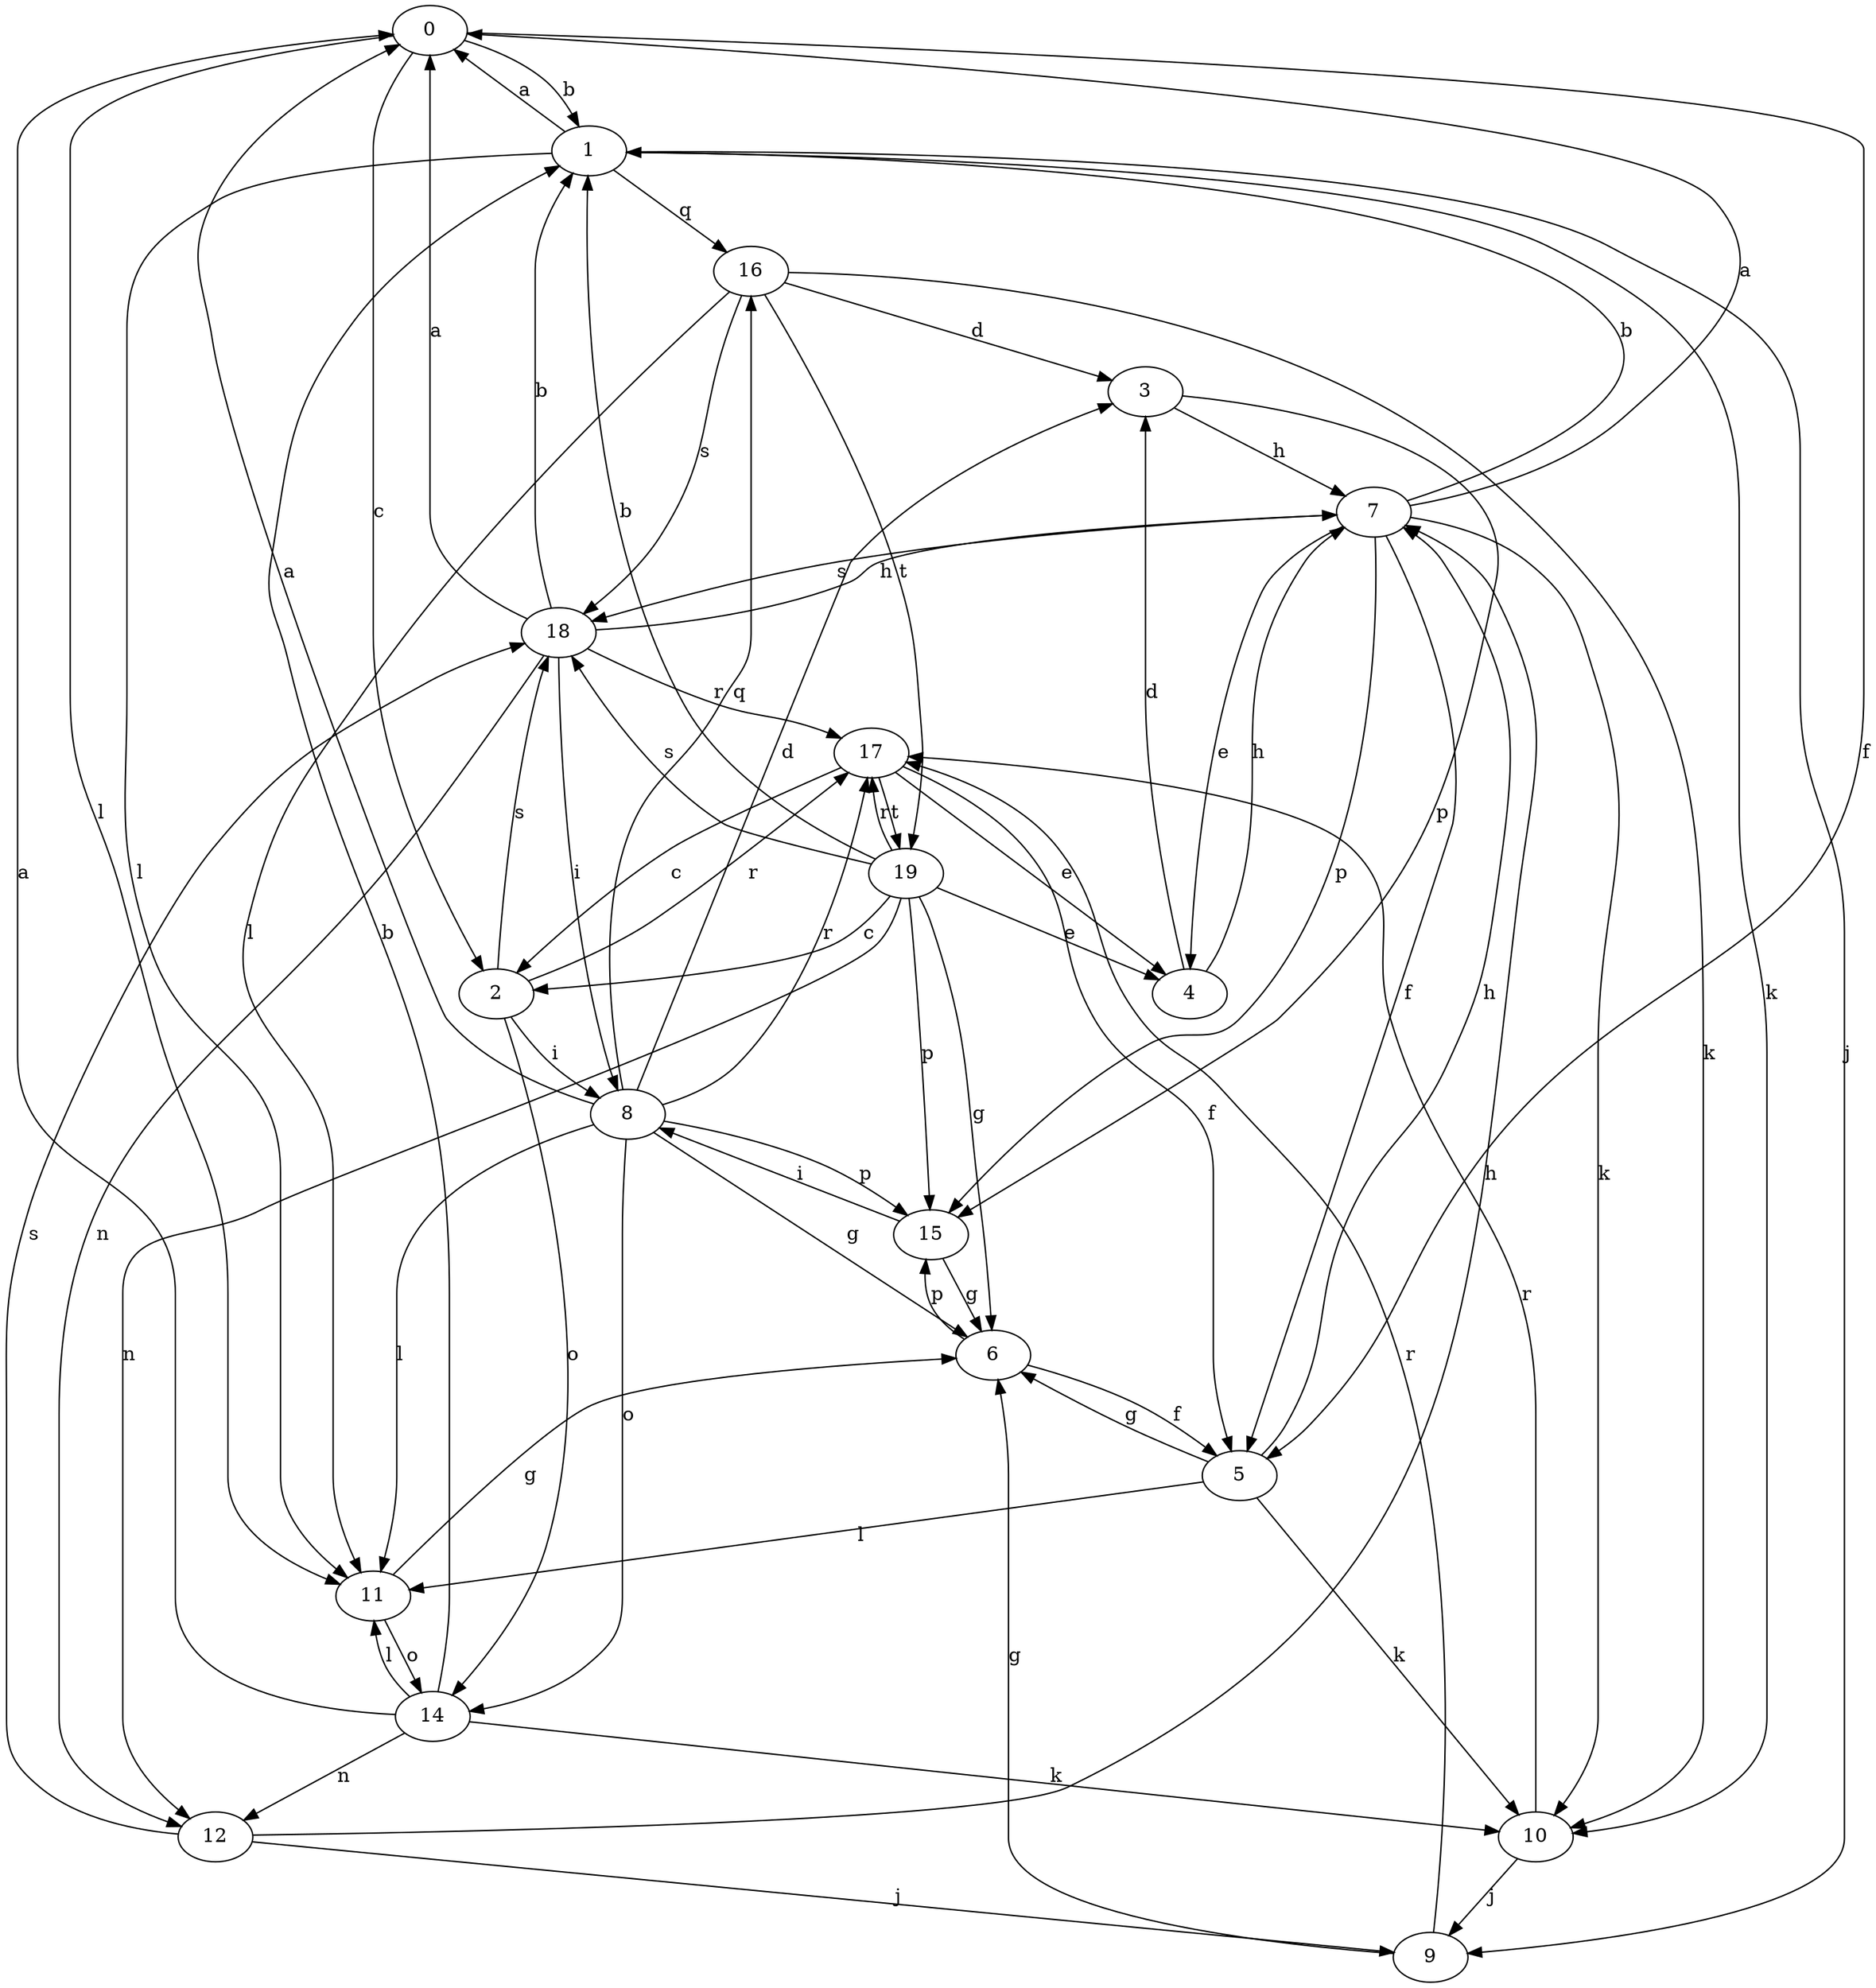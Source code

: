 strict digraph  {
0;
1;
2;
3;
4;
5;
6;
7;
8;
9;
10;
11;
12;
14;
15;
16;
17;
18;
19;
0 -> 1  [label=b];
0 -> 2  [label=c];
0 -> 5  [label=f];
0 -> 11  [label=l];
1 -> 0  [label=a];
1 -> 9  [label=j];
1 -> 10  [label=k];
1 -> 11  [label=l];
1 -> 16  [label=q];
2 -> 8  [label=i];
2 -> 14  [label=o];
2 -> 17  [label=r];
2 -> 18  [label=s];
3 -> 7  [label=h];
3 -> 15  [label=p];
4 -> 3  [label=d];
4 -> 7  [label=h];
5 -> 6  [label=g];
5 -> 7  [label=h];
5 -> 10  [label=k];
5 -> 11  [label=l];
6 -> 5  [label=f];
6 -> 15  [label=p];
7 -> 0  [label=a];
7 -> 1  [label=b];
7 -> 4  [label=e];
7 -> 5  [label=f];
7 -> 10  [label=k];
7 -> 15  [label=p];
7 -> 18  [label=s];
8 -> 0  [label=a];
8 -> 3  [label=d];
8 -> 6  [label=g];
8 -> 11  [label=l];
8 -> 14  [label=o];
8 -> 15  [label=p];
8 -> 16  [label=q];
8 -> 17  [label=r];
9 -> 6  [label=g];
9 -> 17  [label=r];
10 -> 9  [label=j];
10 -> 17  [label=r];
11 -> 6  [label=g];
11 -> 14  [label=o];
12 -> 7  [label=h];
12 -> 9  [label=j];
12 -> 18  [label=s];
14 -> 0  [label=a];
14 -> 1  [label=b];
14 -> 10  [label=k];
14 -> 11  [label=l];
14 -> 12  [label=n];
15 -> 6  [label=g];
15 -> 8  [label=i];
16 -> 3  [label=d];
16 -> 10  [label=k];
16 -> 11  [label=l];
16 -> 18  [label=s];
16 -> 19  [label=t];
17 -> 2  [label=c];
17 -> 4  [label=e];
17 -> 5  [label=f];
17 -> 19  [label=t];
18 -> 0  [label=a];
18 -> 1  [label=b];
18 -> 7  [label=h];
18 -> 8  [label=i];
18 -> 12  [label=n];
18 -> 17  [label=r];
19 -> 1  [label=b];
19 -> 2  [label=c];
19 -> 4  [label=e];
19 -> 6  [label=g];
19 -> 12  [label=n];
19 -> 15  [label=p];
19 -> 17  [label=r];
19 -> 18  [label=s];
}
